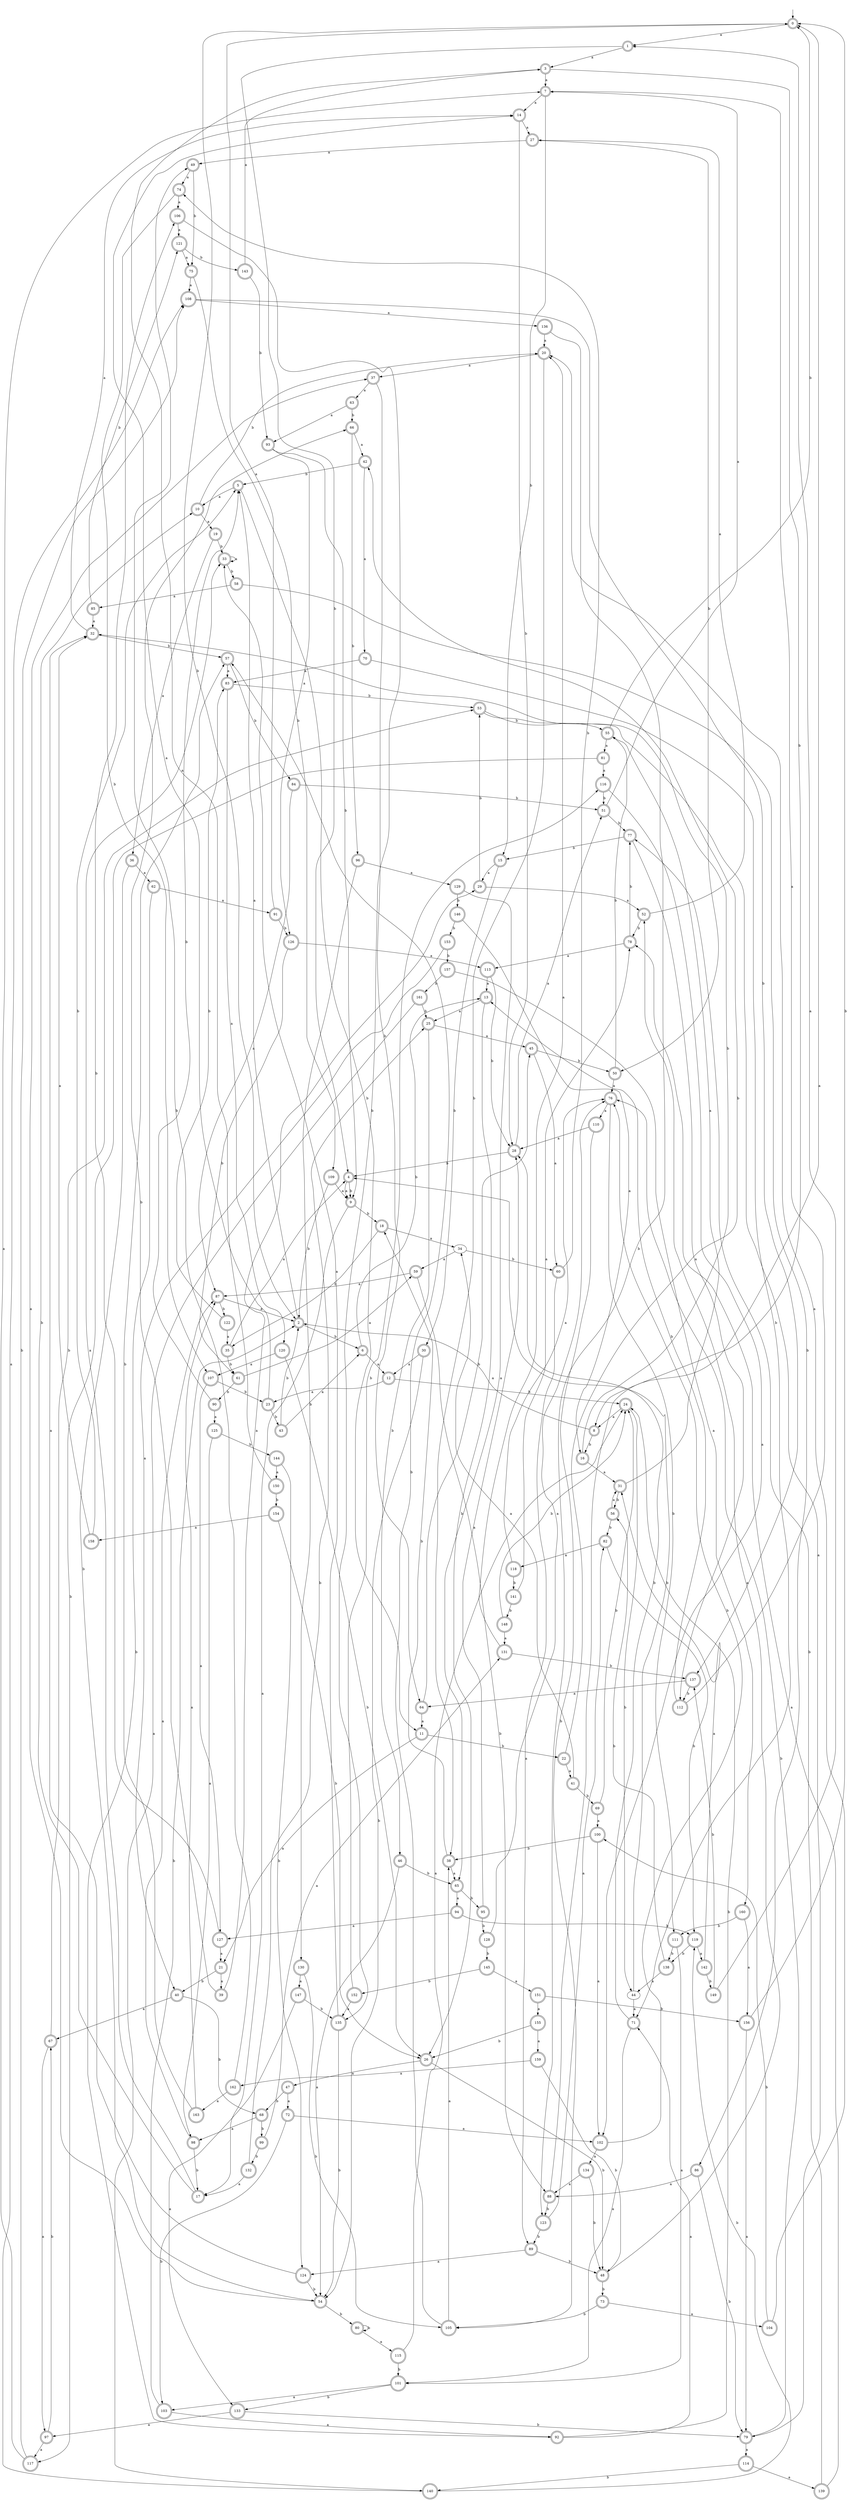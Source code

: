 digraph RandomDFA {
  __start0 [label="", shape=none];
  __start0 -> 0 [label=""];
  0 [shape=circle] [shape=doublecircle]
  0 -> 1 [label="a"]
  0 -> 2 [label="b"]
  1 [shape=doublecircle]
  1 -> 3 [label="a"]
  1 -> 4 [label="b"]
  2 [shape=doublecircle]
  2 -> 5 [label="a"]
  2 -> 6 [label="b"]
  3 [shape=doublecircle]
  3 -> 7 [label="a"]
  3 -> 8 [label="b"]
  4 [shape=doublecircle]
  4 -> 9 [label="a"]
  4 -> 9 [label="b"]
  5 [shape=doublecircle]
  5 -> 10 [label="a"]
  5 -> 11 [label="b"]
  6 [shape=doublecircle]
  6 -> 12 [label="a"]
  6 -> 13 [label="b"]
  7 [shape=doublecircle]
  7 -> 14 [label="a"]
  7 -> 15 [label="b"]
  8 [shape=doublecircle]
  8 -> 2 [label="a"]
  8 -> 16 [label="b"]
  9 [shape=doublecircle]
  9 -> 17 [label="a"]
  9 -> 18 [label="b"]
  10 [shape=doublecircle]
  10 -> 19 [label="a"]
  10 -> 20 [label="b"]
  11 [shape=doublecircle]
  11 -> 21 [label="a"]
  11 -> 22 [label="b"]
  12 [shape=doublecircle]
  12 -> 23 [label="a"]
  12 -> 24 [label="b"]
  13 [shape=doublecircle]
  13 -> 25 [label="a"]
  13 -> 26 [label="b"]
  14 [shape=doublecircle]
  14 -> 27 [label="a"]
  14 -> 28 [label="b"]
  15 [shape=doublecircle]
  15 -> 29 [label="a"]
  15 -> 30 [label="b"]
  16 [shape=doublecircle]
  16 -> 31 [label="a"]
  16 -> 32 [label="b"]
  17 [shape=doublecircle]
  17 -> 33 [label="a"]
  17 -> 10 [label="b"]
  18 [shape=doublecircle]
  18 -> 34 [label="a"]
  18 -> 35 [label="b"]
  19 [shape=doublecircle]
  19 -> 36 [label="a"]
  19 -> 33 [label="b"]
  20 [shape=doublecircle]
  20 -> 37 [label="a"]
  20 -> 38 [label="b"]
  21 [shape=doublecircle]
  21 -> 39 [label="a"]
  21 -> 40 [label="b"]
  22 [shape=doublecircle]
  22 -> 41 [label="a"]
  22 -> 42 [label="b"]
  23 [shape=doublecircle]
  23 -> 14 [label="a"]
  23 -> 43 [label="b"]
  24 [shape=doublecircle]
  24 -> 8 [label="a"]
  24 -> 44 [label="b"]
  25 [shape=doublecircle]
  25 -> 45 [label="a"]
  25 -> 46 [label="b"]
  26 [shape=doublecircle]
  26 -> 47 [label="a"]
  26 -> 48 [label="b"]
  27 [shape=doublecircle]
  27 -> 49 [label="a"]
  27 -> 50 [label="b"]
  28 [shape=doublecircle]
  28 -> 51 [label="a"]
  28 -> 4 [label="b"]
  29 [shape=doublecircle]
  29 -> 52 [label="a"]
  29 -> 53 [label="b"]
  30 [shape=doublecircle]
  30 -> 12 [label="a"]
  30 -> 54 [label="b"]
  31 [shape=doublecircle]
  31 -> 55 [label="a"]
  31 -> 56 [label="b"]
  32 [shape=doublecircle]
  32 -> 14 [label="a"]
  32 -> 57 [label="b"]
  33 [shape=doublecircle]
  33 -> 33 [label="a"]
  33 -> 58 [label="b"]
  34
  34 -> 59 [label="a"]
  34 -> 60 [label="b"]
  35 [shape=doublecircle]
  35 -> 4 [label="a"]
  35 -> 61 [label="b"]
  36 [shape=doublecircle]
  36 -> 62 [label="a"]
  36 -> 54 [label="b"]
  37 [shape=doublecircle]
  37 -> 63 [label="a"]
  37 -> 64 [label="b"]
  38 [shape=doublecircle]
  38 -> 65 [label="a"]
  38 -> 18 [label="b"]
  39 [shape=doublecircle]
  39 -> 29 [label="a"]
  39 -> 66 [label="b"]
  40 [shape=doublecircle]
  40 -> 67 [label="a"]
  40 -> 68 [label="b"]
  41 [shape=doublecircle]
  41 -> 34 [label="a"]
  41 -> 69 [label="b"]
  42 [shape=doublecircle]
  42 -> 70 [label="a"]
  42 -> 5 [label="b"]
  43 [shape=doublecircle]
  43 -> 6 [label="a"]
  43 -> 2 [label="b"]
  44
  44 -> 71 [label="a"]
  44 -> 4 [label="b"]
  45 [shape=doublecircle]
  45 -> 60 [label="a"]
  45 -> 50 [label="b"]
  46 [shape=doublecircle]
  46 -> 54 [label="a"]
  46 -> 65 [label="b"]
  47 [shape=doublecircle]
  47 -> 72 [label="a"]
  47 -> 68 [label="b"]
  48 [shape=doublecircle]
  48 -> 52 [label="a"]
  48 -> 73 [label="b"]
  49 [shape=doublecircle]
  49 -> 74 [label="a"]
  49 -> 75 [label="b"]
  50 [shape=doublecircle]
  50 -> 76 [label="a"]
  50 -> 55 [label="b"]
  51 [shape=doublecircle]
  51 -> 7 [label="a"]
  51 -> 77 [label="b"]
  52 [shape=doublecircle]
  52 -> 27 [label="a"]
  52 -> 78 [label="b"]
  53 [shape=doublecircle]
  53 -> 79 [label="a"]
  53 -> 55 [label="b"]
  54 [shape=doublecircle]
  54 -> 37 [label="a"]
  54 -> 80 [label="b"]
  55 [shape=doublecircle]
  55 -> 81 [label="a"]
  55 -> 0 [label="b"]
  56 [shape=doublecircle]
  56 -> 31 [label="a"]
  56 -> 82 [label="b"]
  57 [shape=doublecircle]
  57 -> 83 [label="a"]
  57 -> 84 [label="b"]
  58 [shape=doublecircle]
  58 -> 85 [label="a"]
  58 -> 86 [label="b"]
  59 [shape=doublecircle]
  59 -> 87 [label="a"]
  59 -> 88 [label="b"]
  60 [shape=doublecircle]
  60 -> 89 [label="a"]
  60 -> 74 [label="b"]
  61 [shape=doublecircle]
  61 -> 59 [label="a"]
  61 -> 90 [label="b"]
  62 [shape=doublecircle]
  62 -> 91 [label="a"]
  62 -> 92 [label="b"]
  63 [shape=doublecircle]
  63 -> 93 [label="a"]
  63 -> 66 [label="b"]
  64 [shape=doublecircle]
  64 -> 11 [label="a"]
  64 -> 45 [label="b"]
  65 [shape=doublecircle]
  65 -> 94 [label="a"]
  65 -> 95 [label="b"]
  66 [shape=doublecircle]
  66 -> 42 [label="a"]
  66 -> 96 [label="b"]
  67 [shape=doublecircle]
  67 -> 97 [label="a"]
  67 -> 53 [label="b"]
  68 [shape=doublecircle]
  68 -> 98 [label="a"]
  68 -> 99 [label="b"]
  69 [shape=doublecircle]
  69 -> 100 [label="a"]
  69 -> 24 [label="b"]
  70 [shape=doublecircle]
  70 -> 83 [label="a"]
  70 -> 71 [label="b"]
  71 [shape=doublecircle]
  71 -> 101 [label="a"]
  71 -> 28 [label="b"]
  72 [shape=doublecircle]
  72 -> 102 [label="a"]
  72 -> 103 [label="b"]
  73 [shape=doublecircle]
  73 -> 104 [label="a"]
  73 -> 105 [label="b"]
  74 [shape=doublecircle]
  74 -> 106 [label="a"]
  74 -> 107 [label="b"]
  75 [shape=doublecircle]
  75 -> 108 [label="a"]
  75 -> 109 [label="b"]
  76 [shape=doublecircle]
  76 -> 110 [label="a"]
  76 -> 111 [label="b"]
  77 [shape=doublecircle]
  77 -> 112 [label="a"]
  77 -> 15 [label="b"]
  78 [shape=doublecircle]
  78 -> 113 [label="a"]
  78 -> 77 [label="b"]
  79 [shape=doublecircle]
  79 -> 114 [label="a"]
  79 -> 76 [label="b"]
  80 [shape=doublecircle]
  80 -> 115 [label="a"]
  80 -> 80 [label="b"]
  81 [shape=doublecircle]
  81 -> 116 [label="a"]
  81 -> 117 [label="b"]
  82 [shape=doublecircle]
  82 -> 118 [label="a"]
  82 -> 119 [label="b"]
  83 [shape=doublecircle]
  83 -> 120 [label="a"]
  83 -> 53 [label="b"]
  84 [shape=doublecircle]
  84 -> 87 [label="a"]
  84 -> 51 [label="b"]
  85 [shape=doublecircle]
  85 -> 32 [label="a"]
  85 -> 121 [label="b"]
  86 [shape=doublecircle]
  86 -> 88 [label="a"]
  86 -> 79 [label="b"]
  87 [shape=doublecircle]
  87 -> 2 [label="a"]
  87 -> 122 [label="b"]
  88 [shape=doublecircle]
  88 -> 0 [label="a"]
  88 -> 123 [label="b"]
  89 [shape=doublecircle]
  89 -> 124 [label="a"]
  89 -> 48 [label="b"]
  90 [shape=doublecircle]
  90 -> 125 [label="a"]
  90 -> 5 [label="b"]
  91 [shape=doublecircle]
  91 -> 0 [label="a"]
  91 -> 126 [label="b"]
  92 [shape=doublecircle]
  92 -> 71 [label="a"]
  92 -> 24 [label="b"]
  93 [shape=doublecircle]
  93 -> 126 [label="a"]
  93 -> 9 [label="b"]
  94 [shape=doublecircle]
  94 -> 127 [label="a"]
  94 -> 119 [label="b"]
  95 [shape=doublecircle]
  95 -> 28 [label="a"]
  95 -> 128 [label="b"]
  96 [shape=doublecircle]
  96 -> 129 [label="a"]
  96 -> 130 [label="b"]
  97 [shape=doublecircle]
  97 -> 117 [label="a"]
  97 -> 67 [label="b"]
  98 [shape=doublecircle]
  98 -> 87 [label="a"]
  98 -> 17 [label="b"]
  99 [shape=doublecircle]
  99 -> 131 [label="a"]
  99 -> 132 [label="b"]
  100 [shape=doublecircle]
  100 -> 102 [label="a"]
  100 -> 38 [label="b"]
  101 [shape=doublecircle]
  101 -> 103 [label="a"]
  101 -> 133 [label="b"]
  102 [shape=doublecircle]
  102 -> 134 [label="a"]
  102 -> 76 [label="b"]
  103 [shape=doublecircle]
  103 -> 92 [label="a"]
  103 -> 2 [label="b"]
  104 [shape=doublecircle]
  104 -> 20 [label="a"]
  104 -> 100 [label="b"]
  105 [shape=doublecircle]
  105 -> 38 [label="a"]
  105 -> 57 [label="b"]
  106 [shape=doublecircle]
  106 -> 121 [label="a"]
  106 -> 135 [label="b"]
  107 [shape=doublecircle]
  107 -> 127 [label="a"]
  107 -> 23 [label="b"]
  108 [shape=doublecircle]
  108 -> 136 [label="a"]
  108 -> 137 [label="b"]
  109 [shape=doublecircle]
  109 -> 9 [label="a"]
  109 -> 2 [label="b"]
  110 [shape=doublecircle]
  110 -> 28 [label="a"]
  110 -> 105 [label="b"]
  111 [shape=doublecircle]
  111 -> 101 [label="a"]
  111 -> 138 [label="b"]
  112 [shape=doublecircle]
  112 -> 7 [label="a"]
  112 -> 13 [label="b"]
  113 [shape=doublecircle]
  113 -> 13 [label="a"]
  113 -> 28 [label="b"]
  114 [shape=doublecircle]
  114 -> 139 [label="a"]
  114 -> 140 [label="b"]
  115 [shape=doublecircle]
  115 -> 24 [label="a"]
  115 -> 101 [label="b"]
  116 [shape=doublecircle]
  116 -> 102 [label="a"]
  116 -> 51 [label="b"]
  117 [shape=doublecircle]
  117 -> 7 [label="a"]
  117 -> 108 [label="b"]
  118 [shape=doublecircle]
  118 -> 76 [label="a"]
  118 -> 141 [label="b"]
  119 [shape=doublecircle]
  119 -> 142 [label="a"]
  119 -> 138 [label="b"]
  120 [shape=doublecircle]
  120 -> 107 [label="a"]
  120 -> 26 [label="b"]
  121 [shape=doublecircle]
  121 -> 75 [label="a"]
  121 -> 143 [label="b"]
  122 [shape=doublecircle]
  122 -> 35 [label="a"]
  122 -> 83 [label="b"]
  123 [shape=doublecircle]
  123 -> 82 [label="a"]
  123 -> 89 [label="b"]
  124 [shape=doublecircle]
  124 -> 32 [label="a"]
  124 -> 54 [label="b"]
  125 [shape=doublecircle]
  125 -> 98 [label="a"]
  125 -> 144 [label="b"]
  126 [shape=doublecircle]
  126 -> 113 [label="a"]
  126 -> 61 [label="b"]
  127 [shape=doublecircle]
  127 -> 21 [label="a"]
  127 -> 106 [label="b"]
  128 [shape=doublecircle]
  128 -> 76 [label="a"]
  128 -> 145 [label="b"]
  129 [shape=doublecircle]
  129 -> 65 [label="a"]
  129 -> 146 [label="b"]
  130 [shape=doublecircle]
  130 -> 147 [label="a"]
  130 -> 105 [label="b"]
  131 [shape=doublecircle]
  131 -> 20 [label="a"]
  131 -> 137 [label="b"]
  132 [shape=doublecircle]
  132 -> 17 [label="a"]
  132 -> 25 [label="b"]
  133 [shape=doublecircle]
  133 -> 97 [label="a"]
  133 -> 79 [label="b"]
  134 [shape=doublecircle]
  134 -> 88 [label="a"]
  134 -> 48 [label="b"]
  135 [shape=doublecircle]
  135 -> 33 [label="a"]
  135 -> 54 [label="b"]
  136 [shape=doublecircle]
  136 -> 20 [label="a"]
  136 -> 123 [label="b"]
  137 [shape=doublecircle]
  137 -> 64 [label="a"]
  137 -> 112 [label="b"]
  138 [shape=doublecircle]
  138 -> 44 [label="a"]
  138 -> 56 [label="b"]
  139 [shape=doublecircle]
  139 -> 78 [label="a"]
  139 -> 77 [label="b"]
  140 [shape=doublecircle]
  140 -> 108 [label="a"]
  140 -> 119 [label="b"]
  141 [shape=doublecircle]
  141 -> 78 [label="a"]
  141 -> 148 [label="b"]
  142 [shape=doublecircle]
  142 -> 31 [label="a"]
  142 -> 149 [label="b"]
  143 [shape=doublecircle]
  143 -> 3 [label="a"]
  143 -> 93 [label="b"]
  144 [shape=doublecircle]
  144 -> 150 [label="a"]
  144 -> 124 [label="b"]
  145 [shape=doublecircle]
  145 -> 151 [label="a"]
  145 -> 152 [label="b"]
  146 [shape=doublecircle]
  146 -> 16 [label="a"]
  146 -> 153 [label="b"]
  147 [shape=doublecircle]
  147 -> 133 [label="a"]
  147 -> 135 [label="b"]
  148 [shape=doublecircle]
  148 -> 131 [label="a"]
  148 -> 24 [label="b"]
  149 [shape=doublecircle]
  149 -> 1 [label="a"]
  149 -> 137 [label="b"]
  150 [shape=doublecircle]
  150 -> 3 [label="a"]
  150 -> 154 [label="b"]
  151 [shape=doublecircle]
  151 -> 155 [label="a"]
  151 -> 156 [label="b"]
  152 [shape=doublecircle]
  152 -> 135 [label="a"]
  152 -> 116 [label="b"]
  153 [shape=doublecircle]
  153 -> 40 [label="a"]
  153 -> 157 [label="b"]
  154 [shape=doublecircle]
  154 -> 158 [label="a"]
  154 -> 26 [label="b"]
  155 [shape=doublecircle]
  155 -> 159 [label="a"]
  155 -> 26 [label="b"]
  156 [shape=doublecircle]
  156 -> 79 [label="a"]
  156 -> 0 [label="b"]
  157 [shape=doublecircle]
  157 -> 160 [label="a"]
  157 -> 161 [label="b"]
  158 [shape=doublecircle]
  158 -> 32 [label="a"]
  158 -> 5 [label="b"]
  159 [shape=doublecircle]
  159 -> 162 [label="a"]
  159 -> 48 [label="b"]
  160 [shape=doublecircle]
  160 -> 156 [label="a"]
  160 -> 111 [label="b"]
  161 [shape=doublecircle]
  161 -> 140 [label="a"]
  161 -> 25 [label="b"]
  162 [shape=doublecircle]
  162 -> 163 [label="a"]
  162 -> 49 [label="b"]
  163 [shape=doublecircle]
  163 -> 87 [label="a"]
  163 -> 57 [label="b"]
}
